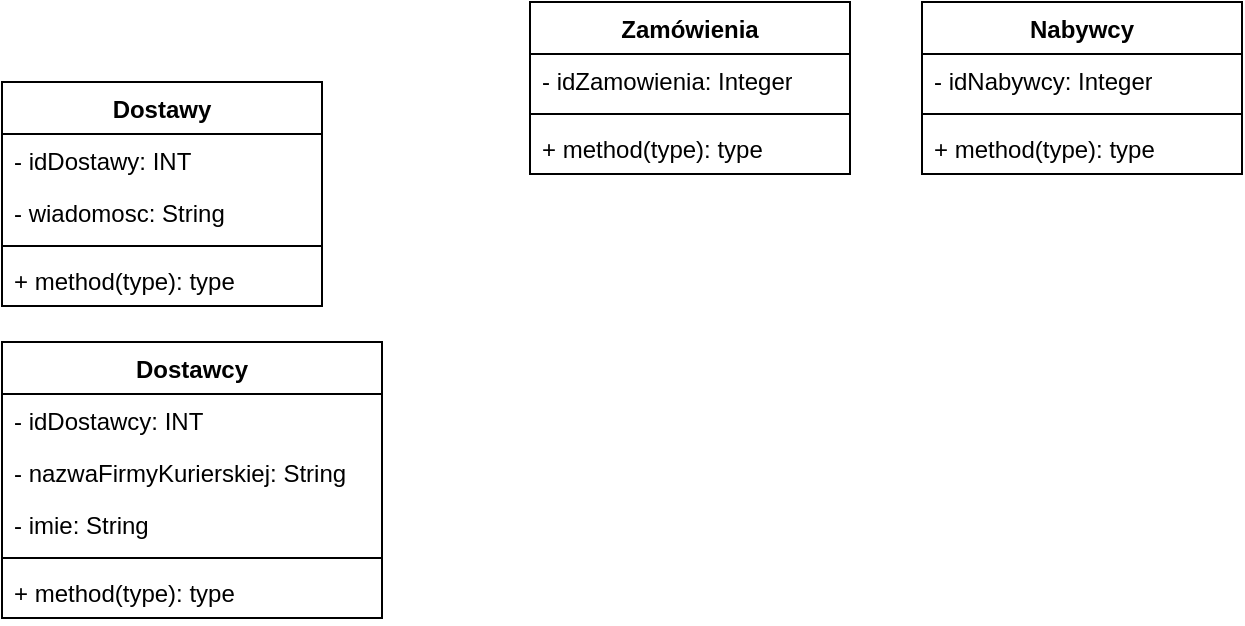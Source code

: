 <mxfile version="24.3.1" type="github">
  <diagram name="Strona-1" id="cTV_GR0OxYt_mNOug6cq">
    <mxGraphModel dx="867" dy="476" grid="1" gridSize="10" guides="1" tooltips="1" connect="1" arrows="1" fold="1" page="1" pageScale="1" pageWidth="827" pageHeight="1169" math="0" shadow="0">
      <root>
        <mxCell id="0" />
        <mxCell id="1" parent="0" />
        <mxCell id="UYdwfUjSoblY3GaNPx0x-1" value="Zamówienia" style="swimlane;fontStyle=1;align=center;verticalAlign=top;childLayout=stackLayout;horizontal=1;startSize=26;horizontalStack=0;resizeParent=1;resizeParentMax=0;resizeLast=0;collapsible=1;marginBottom=0;whiteSpace=wrap;html=1;" parent="1" vertex="1">
          <mxGeometry x="334" y="260" width="160" height="86" as="geometry" />
        </mxCell>
        <mxCell id="UYdwfUjSoblY3GaNPx0x-2" value="- idZamowienia: Integer" style="text;strokeColor=none;fillColor=none;align=left;verticalAlign=top;spacingLeft=4;spacingRight=4;overflow=hidden;rotatable=0;points=[[0,0.5],[1,0.5]];portConstraint=eastwest;whiteSpace=wrap;html=1;" parent="UYdwfUjSoblY3GaNPx0x-1" vertex="1">
          <mxGeometry y="26" width="160" height="26" as="geometry" />
        </mxCell>
        <mxCell id="UYdwfUjSoblY3GaNPx0x-3" value="" style="line;strokeWidth=1;fillColor=none;align=left;verticalAlign=middle;spacingTop=-1;spacingLeft=3;spacingRight=3;rotatable=0;labelPosition=right;points=[];portConstraint=eastwest;strokeColor=inherit;" parent="UYdwfUjSoblY3GaNPx0x-1" vertex="1">
          <mxGeometry y="52" width="160" height="8" as="geometry" />
        </mxCell>
        <mxCell id="UYdwfUjSoblY3GaNPx0x-4" value="+ method(type): type" style="text;strokeColor=none;fillColor=none;align=left;verticalAlign=top;spacingLeft=4;spacingRight=4;overflow=hidden;rotatable=0;points=[[0,0.5],[1,0.5]];portConstraint=eastwest;whiteSpace=wrap;html=1;" parent="UYdwfUjSoblY3GaNPx0x-1" vertex="1">
          <mxGeometry y="60" width="160" height="26" as="geometry" />
        </mxCell>
        <mxCell id="UYdwfUjSoblY3GaNPx0x-5" value="Nabywcy" style="swimlane;fontStyle=1;align=center;verticalAlign=top;childLayout=stackLayout;horizontal=1;startSize=26;horizontalStack=0;resizeParent=1;resizeParentMax=0;resizeLast=0;collapsible=1;marginBottom=0;whiteSpace=wrap;html=1;" parent="1" vertex="1">
          <mxGeometry x="530" y="260" width="160" height="86" as="geometry" />
        </mxCell>
        <mxCell id="UYdwfUjSoblY3GaNPx0x-6" value="- idNabywcy: Integer" style="text;strokeColor=none;fillColor=none;align=left;verticalAlign=top;spacingLeft=4;spacingRight=4;overflow=hidden;rotatable=0;points=[[0,0.5],[1,0.5]];portConstraint=eastwest;whiteSpace=wrap;html=1;" parent="UYdwfUjSoblY3GaNPx0x-5" vertex="1">
          <mxGeometry y="26" width="160" height="26" as="geometry" />
        </mxCell>
        <mxCell id="UYdwfUjSoblY3GaNPx0x-7" value="" style="line;strokeWidth=1;fillColor=none;align=left;verticalAlign=middle;spacingTop=-1;spacingLeft=3;spacingRight=3;rotatable=0;labelPosition=right;points=[];portConstraint=eastwest;strokeColor=inherit;" parent="UYdwfUjSoblY3GaNPx0x-5" vertex="1">
          <mxGeometry y="52" width="160" height="8" as="geometry" />
        </mxCell>
        <mxCell id="UYdwfUjSoblY3GaNPx0x-8" value="+ method(type): type" style="text;strokeColor=none;fillColor=none;align=left;verticalAlign=top;spacingLeft=4;spacingRight=4;overflow=hidden;rotatable=0;points=[[0,0.5],[1,0.5]];portConstraint=eastwest;whiteSpace=wrap;html=1;" parent="UYdwfUjSoblY3GaNPx0x-5" vertex="1">
          <mxGeometry y="60" width="160" height="26" as="geometry" />
        </mxCell>
        <mxCell id="tQX4GCeEQsAGxdmDiney-1" value="Dostawy" style="swimlane;fontStyle=1;align=center;verticalAlign=top;childLayout=stackLayout;horizontal=1;startSize=26;horizontalStack=0;resizeParent=1;resizeParentMax=0;resizeLast=0;collapsible=1;marginBottom=0;whiteSpace=wrap;html=1;" vertex="1" parent="1">
          <mxGeometry x="70" y="300" width="160" height="112" as="geometry" />
        </mxCell>
        <mxCell id="tQX4GCeEQsAGxdmDiney-2" value="- idDostawy: INT" style="text;strokeColor=none;fillColor=none;align=left;verticalAlign=top;spacingLeft=4;spacingRight=4;overflow=hidden;rotatable=0;points=[[0,0.5],[1,0.5]];portConstraint=eastwest;whiteSpace=wrap;html=1;" vertex="1" parent="tQX4GCeEQsAGxdmDiney-1">
          <mxGeometry y="26" width="160" height="26" as="geometry" />
        </mxCell>
        <mxCell id="tQX4GCeEQsAGxdmDiney-5" value="- wiadomosc: String" style="text;strokeColor=none;fillColor=none;align=left;verticalAlign=top;spacingLeft=4;spacingRight=4;overflow=hidden;rotatable=0;points=[[0,0.5],[1,0.5]];portConstraint=eastwest;whiteSpace=wrap;html=1;" vertex="1" parent="tQX4GCeEQsAGxdmDiney-1">
          <mxGeometry y="52" width="160" height="26" as="geometry" />
        </mxCell>
        <mxCell id="tQX4GCeEQsAGxdmDiney-3" value="" style="line;strokeWidth=1;fillColor=none;align=left;verticalAlign=middle;spacingTop=-1;spacingLeft=3;spacingRight=3;rotatable=0;labelPosition=right;points=[];portConstraint=eastwest;strokeColor=inherit;" vertex="1" parent="tQX4GCeEQsAGxdmDiney-1">
          <mxGeometry y="78" width="160" height="8" as="geometry" />
        </mxCell>
        <mxCell id="tQX4GCeEQsAGxdmDiney-4" value="+ method(type): type" style="text;strokeColor=none;fillColor=none;align=left;verticalAlign=top;spacingLeft=4;spacingRight=4;overflow=hidden;rotatable=0;points=[[0,0.5],[1,0.5]];portConstraint=eastwest;whiteSpace=wrap;html=1;" vertex="1" parent="tQX4GCeEQsAGxdmDiney-1">
          <mxGeometry y="86" width="160" height="26" as="geometry" />
        </mxCell>
        <mxCell id="tQX4GCeEQsAGxdmDiney-6" value="Dostawcy" style="swimlane;fontStyle=1;align=center;verticalAlign=top;childLayout=stackLayout;horizontal=1;startSize=26;horizontalStack=0;resizeParent=1;resizeParentMax=0;resizeLast=0;collapsible=1;marginBottom=0;whiteSpace=wrap;html=1;" vertex="1" parent="1">
          <mxGeometry x="70" y="430" width="190" height="138" as="geometry" />
        </mxCell>
        <mxCell id="tQX4GCeEQsAGxdmDiney-7" value="- idDostawcy: INT" style="text;strokeColor=none;fillColor=none;align=left;verticalAlign=top;spacingLeft=4;spacingRight=4;overflow=hidden;rotatable=0;points=[[0,0.5],[1,0.5]];portConstraint=eastwest;whiteSpace=wrap;html=1;" vertex="1" parent="tQX4GCeEQsAGxdmDiney-6">
          <mxGeometry y="26" width="190" height="26" as="geometry" />
        </mxCell>
        <mxCell id="tQX4GCeEQsAGxdmDiney-8" value="- nazwaFirmyKurierskiej: String" style="text;strokeColor=none;fillColor=none;align=left;verticalAlign=top;spacingLeft=4;spacingRight=4;overflow=hidden;rotatable=0;points=[[0,0.5],[1,0.5]];portConstraint=eastwest;whiteSpace=wrap;html=1;" vertex="1" parent="tQX4GCeEQsAGxdmDiney-6">
          <mxGeometry y="52" width="190" height="26" as="geometry" />
        </mxCell>
        <mxCell id="tQX4GCeEQsAGxdmDiney-11" value="- imie: String" style="text;strokeColor=none;fillColor=none;align=left;verticalAlign=top;spacingLeft=4;spacingRight=4;overflow=hidden;rotatable=0;points=[[0,0.5],[1,0.5]];portConstraint=eastwest;whiteSpace=wrap;html=1;" vertex="1" parent="tQX4GCeEQsAGxdmDiney-6">
          <mxGeometry y="78" width="190" height="26" as="geometry" />
        </mxCell>
        <mxCell id="tQX4GCeEQsAGxdmDiney-9" value="" style="line;strokeWidth=1;fillColor=none;align=left;verticalAlign=middle;spacingTop=-1;spacingLeft=3;spacingRight=3;rotatable=0;labelPosition=right;points=[];portConstraint=eastwest;strokeColor=inherit;" vertex="1" parent="tQX4GCeEQsAGxdmDiney-6">
          <mxGeometry y="104" width="190" height="8" as="geometry" />
        </mxCell>
        <mxCell id="tQX4GCeEQsAGxdmDiney-10" value="+ method(type): type" style="text;strokeColor=none;fillColor=none;align=left;verticalAlign=top;spacingLeft=4;spacingRight=4;overflow=hidden;rotatable=0;points=[[0,0.5],[1,0.5]];portConstraint=eastwest;whiteSpace=wrap;html=1;" vertex="1" parent="tQX4GCeEQsAGxdmDiney-6">
          <mxGeometry y="112" width="190" height="26" as="geometry" />
        </mxCell>
      </root>
    </mxGraphModel>
  </diagram>
</mxfile>
